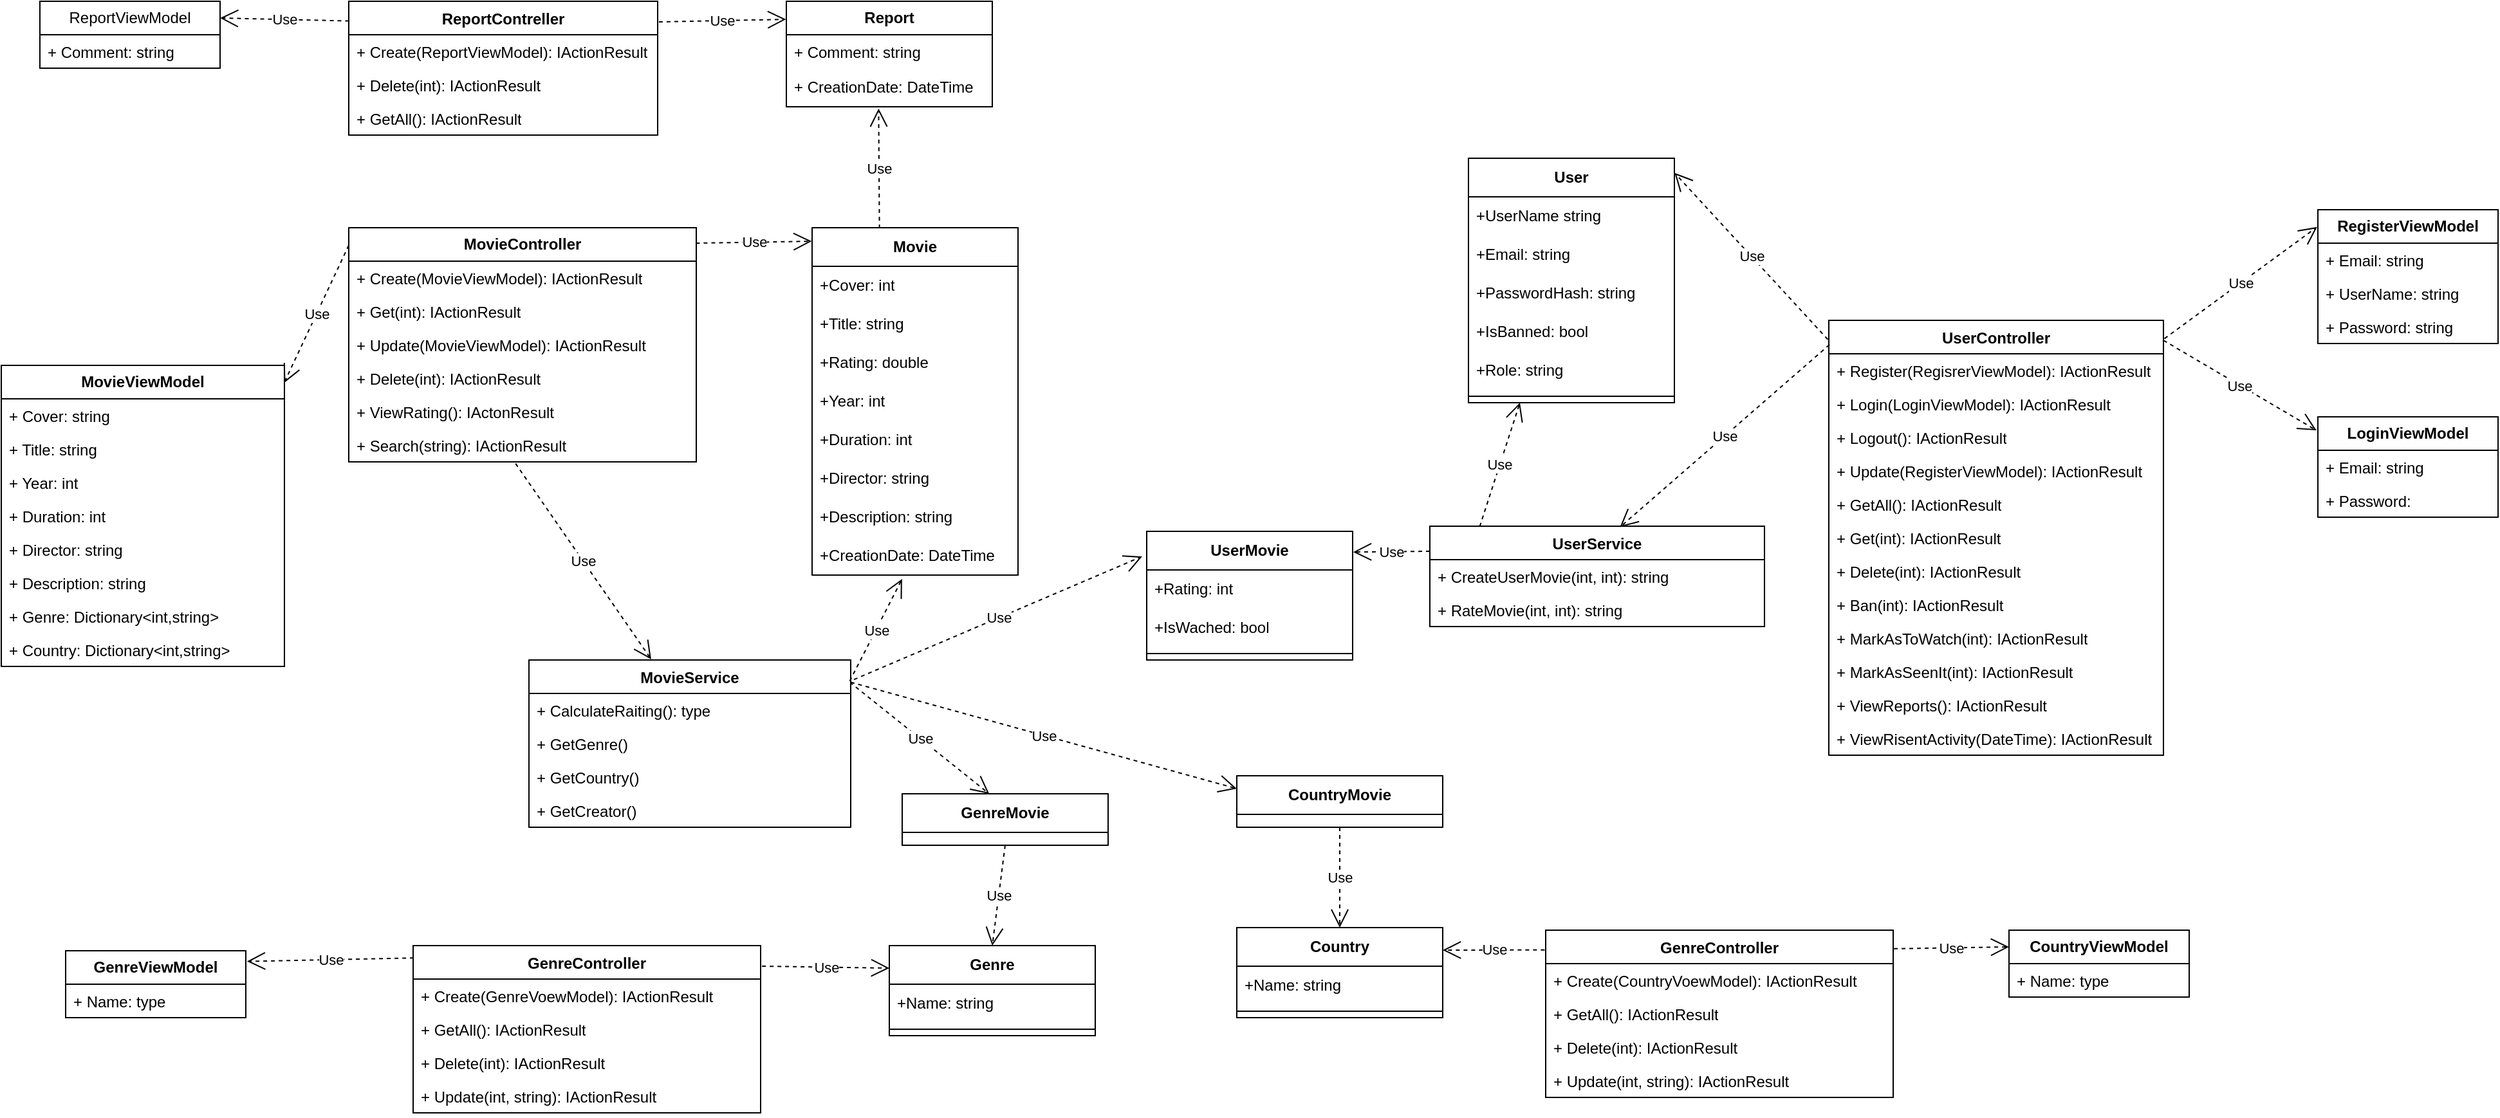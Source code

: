 <mxfile>
    <diagram id="dqAwI21ptG_BoxTXhNec" name="Page-1">
        <mxGraphModel dx="3390" dy="1567" grid="1" gridSize="10" guides="1" tooltips="1" connect="1" arrows="1" fold="1" page="1" pageScale="1" pageWidth="850" pageHeight="1100" math="0" shadow="0" adaptiveColors="simple">
            <root>
                <mxCell id="0"/>
                <mxCell id="1" parent="0"/>
                <mxCell id="2" value="&lt;b&gt;User&lt;/b&gt;" style="swimlane;fontStyle=0;childLayout=stackLayout;horizontal=1;startSize=30;horizontalStack=0;resizeParent=1;resizeParentMax=0;resizeLast=0;collapsible=1;marginBottom=0;whiteSpace=wrap;html=1;" parent="1" vertex="1">
                    <mxGeometry x="-750" y="40" width="160" height="190" as="geometry"/>
                </mxCell>
                <mxCell id="4" value="+UserName string" style="text;strokeColor=none;fillColor=none;align=left;verticalAlign=middle;spacingLeft=4;spacingRight=4;overflow=hidden;points=[[0,0.5],[1,0.5]];portConstraint=eastwest;rotatable=0;whiteSpace=wrap;html=1;" parent="2" vertex="1">
                    <mxGeometry y="30" width="160" height="30" as="geometry"/>
                </mxCell>
                <mxCell id="6" value="+Email: string" style="text;strokeColor=none;fillColor=none;align=left;verticalAlign=middle;spacingLeft=4;spacingRight=4;overflow=hidden;points=[[0,0.5],[1,0.5]];portConstraint=eastwest;rotatable=0;whiteSpace=wrap;html=1;" parent="2" vertex="1">
                    <mxGeometry y="60" width="160" height="30" as="geometry"/>
                </mxCell>
                <mxCell id="5" value="+PasswordHash: string" style="text;strokeColor=none;fillColor=none;align=left;verticalAlign=middle;spacingLeft=4;spacingRight=4;overflow=hidden;points=[[0,0.5],[1,0.5]];portConstraint=eastwest;rotatable=0;whiteSpace=wrap;html=1;" parent="2" vertex="1">
                    <mxGeometry y="90" width="160" height="30" as="geometry"/>
                </mxCell>
                <mxCell id="7" value="+IsBanned: bool" style="text;strokeColor=none;fillColor=none;align=left;verticalAlign=middle;spacingLeft=4;spacingRight=4;overflow=hidden;points=[[0,0.5],[1,0.5]];portConstraint=eastwest;rotatable=0;whiteSpace=wrap;html=1;" parent="2" vertex="1">
                    <mxGeometry y="120" width="160" height="30" as="geometry"/>
                </mxCell>
                <mxCell id="28" value="+Role: string" style="text;strokeColor=none;fillColor=none;align=left;verticalAlign=middle;spacingLeft=4;spacingRight=4;overflow=hidden;points=[[0,0.5],[1,0.5]];portConstraint=eastwest;rotatable=0;whiteSpace=wrap;html=1;" parent="2" vertex="1">
                    <mxGeometry y="150" width="160" height="30" as="geometry"/>
                </mxCell>
                <mxCell id="66" value="" style="line;strokeWidth=1;rotatable=0;dashed=0;labelPosition=right;align=left;verticalAlign=middle;spacingTop=0;spacingLeft=6;points=[];portConstraint=eastwest;" parent="2" vertex="1">
                    <mxGeometry y="180" width="160" height="10" as="geometry"/>
                </mxCell>
                <mxCell id="8" value="&lt;b&gt;Movie&lt;/b&gt;" style="swimlane;fontStyle=0;childLayout=stackLayout;horizontal=1;startSize=30;horizontalStack=0;resizeParent=1;resizeParentMax=0;resizeLast=0;collapsible=1;marginBottom=0;whiteSpace=wrap;html=1;" parent="1" vertex="1">
                    <mxGeometry x="-1260" y="94" width="160" height="270" as="geometry"/>
                </mxCell>
                <mxCell id="17" value="+Cover: int" style="text;strokeColor=none;fillColor=none;align=left;verticalAlign=middle;spacingLeft=4;spacingRight=4;overflow=hidden;points=[[0,0.5],[1,0.5]];portConstraint=eastwest;rotatable=0;whiteSpace=wrap;html=1;" parent="8" vertex="1">
                    <mxGeometry y="30" width="160" height="30" as="geometry"/>
                </mxCell>
                <mxCell id="10" value="+Title: string" style="text;strokeColor=none;fillColor=none;align=left;verticalAlign=middle;spacingLeft=4;spacingRight=4;overflow=hidden;points=[[0,0.5],[1,0.5]];portConstraint=eastwest;rotatable=0;whiteSpace=wrap;html=1;" parent="8" vertex="1">
                    <mxGeometry y="60" width="160" height="30" as="geometry"/>
                </mxCell>
                <mxCell id="16" value="+Rating: double" style="text;strokeColor=none;fillColor=none;align=left;verticalAlign=middle;spacingLeft=4;spacingRight=4;overflow=hidden;points=[[0,0.5],[1,0.5]];portConstraint=eastwest;rotatable=0;whiteSpace=wrap;html=1;" parent="8" vertex="1">
                    <mxGeometry y="90" width="160" height="30" as="geometry"/>
                </mxCell>
                <mxCell id="14" value="+Year: int" style="text;strokeColor=none;fillColor=none;align=left;verticalAlign=middle;spacingLeft=4;spacingRight=4;overflow=hidden;points=[[0,0.5],[1,0.5]];portConstraint=eastwest;rotatable=0;whiteSpace=wrap;html=1;" parent="8" vertex="1">
                    <mxGeometry y="120" width="160" height="30" as="geometry"/>
                </mxCell>
                <mxCell id="19" value="+Duration: int" style="text;strokeColor=none;fillColor=none;align=left;verticalAlign=middle;spacingLeft=4;spacingRight=4;overflow=hidden;points=[[0,0.5],[1,0.5]];portConstraint=eastwest;rotatable=0;whiteSpace=wrap;html=1;" parent="8" vertex="1">
                    <mxGeometry y="150" width="160" height="30" as="geometry"/>
                </mxCell>
                <mxCell id="13" value="+Director: string" style="text;strokeColor=none;fillColor=none;align=left;verticalAlign=middle;spacingLeft=4;spacingRight=4;overflow=hidden;points=[[0,0.5],[1,0.5]];portConstraint=eastwest;rotatable=0;whiteSpace=wrap;html=1;" parent="8" vertex="1">
                    <mxGeometry y="180" width="160" height="30" as="geometry"/>
                </mxCell>
                <mxCell id="11" value="+Description: string" style="text;strokeColor=none;fillColor=none;align=left;verticalAlign=middle;spacingLeft=4;spacingRight=4;overflow=hidden;points=[[0,0.5],[1,0.5]];portConstraint=eastwest;rotatable=0;whiteSpace=wrap;html=1;" parent="8" vertex="1">
                    <mxGeometry y="210" width="160" height="30" as="geometry"/>
                </mxCell>
                <mxCell id="171" value="+CreationDate: DateTime" style="text;strokeColor=none;fillColor=none;align=left;verticalAlign=middle;spacingLeft=4;spacingRight=4;overflow=hidden;points=[[0,0.5],[1,0.5]];portConstraint=eastwest;rotatable=0;whiteSpace=wrap;html=1;" parent="8" vertex="1">
                    <mxGeometry y="240" width="160" height="30" as="geometry"/>
                </mxCell>
                <mxCell id="20" value="&lt;b&gt;UserMovie&lt;/b&gt;" style="swimlane;fontStyle=0;childLayout=stackLayout;horizontal=1;startSize=30;horizontalStack=0;resizeParent=1;resizeParentMax=0;resizeLast=0;collapsible=1;marginBottom=0;whiteSpace=wrap;html=1;" parent="1" vertex="1">
                    <mxGeometry x="-1000" y="330" width="160" height="100" as="geometry"/>
                </mxCell>
                <mxCell id="61" value="+Ra&lt;span style=&quot;background-color: transparent;&quot;&gt;ting: int&lt;/span&gt;" style="text;strokeColor=none;fillColor=none;align=left;verticalAlign=middle;spacingLeft=4;spacingRight=4;overflow=hidden;points=[[0,0.5],[1,0.5]];portConstraint=eastwest;rotatable=0;whiteSpace=wrap;html=1;" parent="20" vertex="1">
                    <mxGeometry y="30" width="160" height="30" as="geometry"/>
                </mxCell>
                <mxCell id="59" value="+IsWached: bool" style="text;strokeColor=none;fillColor=none;align=left;verticalAlign=middle;spacingLeft=4;spacingRight=4;overflow=hidden;points=[[0,0.5],[1,0.5]];portConstraint=eastwest;rotatable=0;whiteSpace=wrap;html=1;" parent="20" vertex="1">
                    <mxGeometry y="60" width="160" height="30" as="geometry"/>
                </mxCell>
                <mxCell id="84" value="" style="line;strokeWidth=1;rotatable=0;dashed=0;labelPosition=right;align=left;verticalAlign=middle;spacingTop=0;spacingLeft=6;points=[];portConstraint=eastwest;" parent="20" vertex="1">
                    <mxGeometry y="90" width="160" height="10" as="geometry"/>
                </mxCell>
                <mxCell id="33" value="&lt;b&gt;Genre&lt;/b&gt;" style="swimlane;fontStyle=0;childLayout=stackLayout;horizontal=1;startSize=30;horizontalStack=0;resizeParent=1;resizeParentMax=0;resizeLast=0;collapsible=1;marginBottom=0;whiteSpace=wrap;html=1;" parent="1" vertex="1">
                    <mxGeometry x="-1200" y="652" width="160" height="70" as="geometry"/>
                </mxCell>
                <mxCell id="35" value="+Name: string" style="text;strokeColor=none;fillColor=none;align=left;verticalAlign=middle;spacingLeft=4;spacingRight=4;overflow=hidden;points=[[0,0.5],[1,0.5]];portConstraint=eastwest;rotatable=0;whiteSpace=wrap;html=1;" parent="33" vertex="1">
                    <mxGeometry y="30" width="160" height="30" as="geometry"/>
                </mxCell>
                <mxCell id="91" value="" style="line;strokeWidth=1;rotatable=0;dashed=0;labelPosition=right;align=left;verticalAlign=middle;spacingTop=0;spacingLeft=6;points=[];portConstraint=eastwest;" parent="33" vertex="1">
                    <mxGeometry y="60" width="160" height="10" as="geometry"/>
                </mxCell>
                <mxCell id="98" value="&lt;b&gt;MovieController&lt;/b&gt;" style="swimlane;fontStyle=0;childLayout=stackLayout;horizontal=1;startSize=26;fillColor=none;horizontalStack=0;resizeParent=1;resizeParentMax=0;resizeLast=0;collapsible=1;marginBottom=0;whiteSpace=wrap;html=1;" parent="1" vertex="1">
                    <mxGeometry x="-1620" y="94" width="270" height="182" as="geometry"/>
                </mxCell>
                <mxCell id="99" value="+ Create(MovieViewModel): IActionResult" style="text;strokeColor=none;fillColor=none;align=left;verticalAlign=top;spacingLeft=4;spacingRight=4;overflow=hidden;rotatable=0;points=[[0,0.5],[1,0.5]];portConstraint=eastwest;whiteSpace=wrap;html=1;" parent="98" vertex="1">
                    <mxGeometry y="26" width="270" height="26" as="geometry"/>
                </mxCell>
                <mxCell id="100" value="+ Get(int): IActionResult" style="text;strokeColor=none;fillColor=none;align=left;verticalAlign=top;spacingLeft=4;spacingRight=4;overflow=hidden;rotatable=0;points=[[0,0.5],[1,0.5]];portConstraint=eastwest;whiteSpace=wrap;html=1;" parent="98" vertex="1">
                    <mxGeometry y="52" width="270" height="26" as="geometry"/>
                </mxCell>
                <mxCell id="101" value="+ Update(&lt;span style=&quot;color: rgb(0, 0, 0);&quot;&gt;MovieViewModel&lt;/span&gt;): IActionResult" style="text;strokeColor=none;fillColor=none;align=left;verticalAlign=top;spacingLeft=4;spacingRight=4;overflow=hidden;rotatable=0;points=[[0,0.5],[1,0.5]];portConstraint=eastwest;whiteSpace=wrap;html=1;" parent="98" vertex="1">
                    <mxGeometry y="78" width="270" height="26" as="geometry"/>
                </mxCell>
                <mxCell id="102" value="+ Delete&lt;span style=&quot;font-family: monospace; font-size: 0px; text-wrap-mode: nowrap;&quot;&gt;%3CmxGraphModel%3E%3Croot%3E%3CmxCell%20id%3D%220%22%2F%3E%3CmxCell%20id%3D%221%22%20parent%3D%220%22%2F%3E%3CmxCell%20id%3D%222%22%20value%3D%22%2B%20Update()%3A%20IActionResult%22%20style%3D%22text%3BstrokeColor%3Dnone%3BfillColor%3Dnone%3Balign%3Dleft%3BverticalAlign%3Dtop%3BspacingLeft%3D4%3BspacingRight%3D4%3Boverflow%3Dhidden%3Brotatable%3D0%3Bpoints%3D%5B%5B0%2C0.5%5D%2C%5B1%2C0.5%5D%5D%3BportConstraint%3Deastwest%3BwhiteSpace%3Dwrap%3Bhtml%3D1%3B%22%20vertex%3D%221%22%20parent%3D%221%22%3E%3CmxGeometry%20x%3D%22-800%22%20y%3D%22518%22%20width%3D%22160%22%20height%3D%2226%22%20as%3D%22geometry%22%2F%3E%3C%2FmxCell%3E%3C%2Froot%3E%3C%2FmxGraphModel%3E&lt;/span&gt;(int): IActionResult" style="text;strokeColor=none;fillColor=none;align=left;verticalAlign=top;spacingLeft=4;spacingRight=4;overflow=hidden;rotatable=0;points=[[0,0.5],[1,0.5]];portConstraint=eastwest;whiteSpace=wrap;html=1;" parent="98" vertex="1">
                    <mxGeometry y="104" width="270" height="26" as="geometry"/>
                </mxCell>
                <mxCell id="103" value="+ ViewRating(): IActonResult" style="text;strokeColor=none;fillColor=none;align=left;verticalAlign=top;spacingLeft=4;spacingRight=4;overflow=hidden;rotatable=0;points=[[0,0.5],[1,0.5]];portConstraint=eastwest;whiteSpace=wrap;html=1;" parent="98" vertex="1">
                    <mxGeometry y="130" width="270" height="26" as="geometry"/>
                </mxCell>
                <mxCell id="104" value="+ Search(string): IActionResult" style="text;strokeColor=none;fillColor=none;align=left;verticalAlign=top;spacingLeft=4;spacingRight=4;overflow=hidden;rotatable=0;points=[[0,0.5],[1,0.5]];portConstraint=eastwest;whiteSpace=wrap;html=1;" parent="98" vertex="1">
                    <mxGeometry y="156" width="270" height="26" as="geometry"/>
                </mxCell>
                <mxCell id="105" value="&lt;b&gt;MovieViewModel&lt;/b&gt;" style="swimlane;fontStyle=0;childLayout=stackLayout;horizontal=1;startSize=26;fillColor=none;horizontalStack=0;resizeParent=1;resizeParentMax=0;resizeLast=0;collapsible=1;marginBottom=0;whiteSpace=wrap;html=1;" parent="1" vertex="1">
                    <mxGeometry x="-1890" y="201" width="220" height="234" as="geometry"/>
                </mxCell>
                <mxCell id="106" value="+ Cover: string" style="text;strokeColor=none;fillColor=none;align=left;verticalAlign=top;spacingLeft=4;spacingRight=4;overflow=hidden;rotatable=0;points=[[0,0.5],[1,0.5]];portConstraint=eastwest;whiteSpace=wrap;html=1;" parent="105" vertex="1">
                    <mxGeometry y="26" width="220" height="26" as="geometry"/>
                </mxCell>
                <mxCell id="107" value="+ Title: string" style="text;strokeColor=none;fillColor=none;align=left;verticalAlign=top;spacingLeft=4;spacingRight=4;overflow=hidden;rotatable=0;points=[[0,0.5],[1,0.5]];portConstraint=eastwest;whiteSpace=wrap;html=1;" parent="105" vertex="1">
                    <mxGeometry y="52" width="220" height="26" as="geometry"/>
                </mxCell>
                <mxCell id="108" value="+ Year: int" style="text;strokeColor=none;fillColor=none;align=left;verticalAlign=top;spacingLeft=4;spacingRight=4;overflow=hidden;rotatable=0;points=[[0,0.5],[1,0.5]];portConstraint=eastwest;whiteSpace=wrap;html=1;" parent="105" vertex="1">
                    <mxGeometry y="78" width="220" height="26" as="geometry"/>
                </mxCell>
                <mxCell id="112" value="+ Duration: int" style="text;strokeColor=none;fillColor=none;align=left;verticalAlign=top;spacingLeft=4;spacingRight=4;overflow=hidden;rotatable=0;points=[[0,0.5],[1,0.5]];portConstraint=eastwest;whiteSpace=wrap;html=1;" parent="105" vertex="1">
                    <mxGeometry y="104" width="220" height="26" as="geometry"/>
                </mxCell>
                <mxCell id="113" value="+ Director: string" style="text;strokeColor=none;fillColor=none;align=left;verticalAlign=top;spacingLeft=4;spacingRight=4;overflow=hidden;rotatable=0;points=[[0,0.5],[1,0.5]];portConstraint=eastwest;whiteSpace=wrap;html=1;" parent="105" vertex="1">
                    <mxGeometry y="130" width="220" height="26" as="geometry"/>
                </mxCell>
                <mxCell id="114" value="+ Description: string" style="text;strokeColor=none;fillColor=none;align=left;verticalAlign=top;spacingLeft=4;spacingRight=4;overflow=hidden;rotatable=0;points=[[0,0.5],[1,0.5]];portConstraint=eastwest;whiteSpace=wrap;html=1;" parent="105" vertex="1">
                    <mxGeometry y="156" width="220" height="26" as="geometry"/>
                </mxCell>
                <mxCell id="116" value="+ Genre: Dictionary&amp;lt;int,string&amp;gt;" style="text;strokeColor=none;fillColor=none;align=left;verticalAlign=top;spacingLeft=4;spacingRight=4;overflow=hidden;rotatable=0;points=[[0,0.5],[1,0.5]];portConstraint=eastwest;whiteSpace=wrap;html=1;" parent="105" vertex="1">
                    <mxGeometry y="182" width="220" height="26" as="geometry"/>
                </mxCell>
                <mxCell id="117" value="+ Country: Dictionary&amp;lt;int,string&amp;gt;" style="text;strokeColor=none;fillColor=none;align=left;verticalAlign=top;spacingLeft=4;spacingRight=4;overflow=hidden;rotatable=0;points=[[0,0.5],[1,0.5]];portConstraint=eastwest;whiteSpace=wrap;html=1;" parent="105" vertex="1">
                    <mxGeometry y="208" width="220" height="26" as="geometry"/>
                </mxCell>
                <mxCell id="115" value="Use" style="endArrow=open;endSize=12;dashed=1;html=1;exitX=0;exitY=0.075;exitDx=0;exitDy=0;exitPerimeter=0;entryX=0.999;entryY=0.058;entryDx=0;entryDy=0;entryPerimeter=0;" parent="1" source="98" target="105" edge="1">
                    <mxGeometry width="160" relative="1" as="geometry">
                        <mxPoint x="-970" y="580" as="sourcePoint"/>
                        <mxPoint x="-810" y="580" as="targetPoint"/>
                    </mxGeometry>
                </mxCell>
                <mxCell id="118" value="Use" style="endArrow=open;endSize=12;dashed=1;html=1;exitX=0.999;exitY=0.066;exitDx=0;exitDy=0;exitPerimeter=0;entryX=-0.002;entryY=0.039;entryDx=0;entryDy=0;entryPerimeter=0;" parent="1" source="98" target="8" edge="1">
                    <mxGeometry width="160" relative="1" as="geometry">
                        <mxPoint x="-910" y="644" as="sourcePoint"/>
                        <mxPoint x="-1140" y="180" as="targetPoint"/>
                    </mxGeometry>
                </mxCell>
                <mxCell id="120" value="&lt;b&gt;GenreViewModel&lt;/b&gt;" style="swimlane;fontStyle=0;childLayout=stackLayout;horizontal=1;startSize=26;fillColor=none;horizontalStack=0;resizeParent=1;resizeParentMax=0;resizeLast=0;collapsible=1;marginBottom=0;whiteSpace=wrap;html=1;" parent="1" vertex="1">
                    <mxGeometry x="-1840" y="656" width="140" height="52" as="geometry"/>
                </mxCell>
                <mxCell id="121" value="+ Name: type" style="text;strokeColor=none;fillColor=none;align=left;verticalAlign=top;spacingLeft=4;spacingRight=4;overflow=hidden;rotatable=0;points=[[0,0.5],[1,0.5]];portConstraint=eastwest;whiteSpace=wrap;html=1;" parent="120" vertex="1">
                    <mxGeometry y="26" width="140" height="26" as="geometry"/>
                </mxCell>
                <mxCell id="124" value="GenreController" style="swimlane;fontStyle=1;align=center;verticalAlign=top;childLayout=stackLayout;horizontal=1;startSize=26;horizontalStack=0;resizeParent=1;resizeParentMax=0;resizeLast=0;collapsible=1;marginBottom=0;whiteSpace=wrap;html=1;" parent="1" vertex="1">
                    <mxGeometry x="-1570" y="652" width="270" height="130" as="geometry"/>
                </mxCell>
                <mxCell id="127" value="+ Create(GenreVoewModel): IActionResult" style="text;strokeColor=none;fillColor=none;align=left;verticalAlign=top;spacingLeft=4;spacingRight=4;overflow=hidden;rotatable=0;points=[[0,0.5],[1,0.5]];portConstraint=eastwest;whiteSpace=wrap;html=1;" parent="124" vertex="1">
                    <mxGeometry y="26" width="270" height="26" as="geometry"/>
                </mxCell>
                <mxCell id="129" value="+ GetAll(): IActionResult" style="text;strokeColor=none;fillColor=none;align=left;verticalAlign=top;spacingLeft=4;spacingRight=4;overflow=hidden;rotatable=0;points=[[0,0.5],[1,0.5]];portConstraint=eastwest;whiteSpace=wrap;html=1;" parent="124" vertex="1">
                    <mxGeometry y="52" width="270" height="26" as="geometry"/>
                </mxCell>
                <mxCell id="130" value="+ Delete(int): IActionResult" style="text;strokeColor=none;fillColor=none;align=left;verticalAlign=top;spacingLeft=4;spacingRight=4;overflow=hidden;rotatable=0;points=[[0,0.5],[1,0.5]];portConstraint=eastwest;whiteSpace=wrap;html=1;" parent="124" vertex="1">
                    <mxGeometry y="78" width="270" height="26" as="geometry"/>
                </mxCell>
                <mxCell id="131" value="+ Update(int, string): IActionResult" style="text;strokeColor=none;fillColor=none;align=left;verticalAlign=top;spacingLeft=4;spacingRight=4;overflow=hidden;rotatable=0;points=[[0,0.5],[1,0.5]];portConstraint=eastwest;whiteSpace=wrap;html=1;" parent="124" vertex="1">
                    <mxGeometry y="104" width="270" height="26" as="geometry"/>
                </mxCell>
                <mxCell id="132" value="Use" style="endArrow=open;endSize=12;dashed=1;html=1;exitX=1.004;exitY=0.123;exitDx=0;exitDy=0;exitPerimeter=0;entryX=0;entryY=0.25;entryDx=0;entryDy=0;" parent="1" source="124" target="33" edge="1">
                    <mxGeometry width="160" relative="1" as="geometry">
                        <mxPoint x="-1010" y="720" as="sourcePoint"/>
                        <mxPoint x="-850" y="720" as="targetPoint"/>
                    </mxGeometry>
                </mxCell>
                <mxCell id="134" value="Use" style="endArrow=open;endSize=12;dashed=1;html=1;exitX=0.002;exitY=0.074;exitDx=0;exitDy=0;exitPerimeter=0;entryX=1.007;entryY=0.159;entryDx=0;entryDy=0;entryPerimeter=0;" parent="1" source="124" target="120" edge="1">
                    <mxGeometry width="160" relative="1" as="geometry">
                        <mxPoint x="-1129" y="766" as="sourcePoint"/>
                        <mxPoint x="-1070" y="640" as="targetPoint"/>
                    </mxGeometry>
                </mxCell>
                <mxCell id="136" value="&lt;b&gt;Country&lt;/b&gt;" style="swimlane;fontStyle=0;childLayout=stackLayout;horizontal=1;startSize=30;horizontalStack=0;resizeParent=1;resizeParentMax=0;resizeLast=0;collapsible=1;marginBottom=0;whiteSpace=wrap;html=1;" parent="1" vertex="1">
                    <mxGeometry x="-930" y="638" width="160" height="70" as="geometry"/>
                </mxCell>
                <mxCell id="137" value="+Name: string" style="text;strokeColor=none;fillColor=none;align=left;verticalAlign=middle;spacingLeft=4;spacingRight=4;overflow=hidden;points=[[0,0.5],[1,0.5]];portConstraint=eastwest;rotatable=0;whiteSpace=wrap;html=1;" parent="136" vertex="1">
                    <mxGeometry y="30" width="160" height="30" as="geometry"/>
                </mxCell>
                <mxCell id="138" value="" style="line;strokeWidth=1;rotatable=0;dashed=0;labelPosition=right;align=left;verticalAlign=middle;spacingTop=0;spacingLeft=6;points=[];portConstraint=eastwest;" parent="136" vertex="1">
                    <mxGeometry y="60" width="160" height="10" as="geometry"/>
                </mxCell>
                <mxCell id="139" value="&lt;b&gt;CountryViewModel&lt;/b&gt;" style="swimlane;fontStyle=0;childLayout=stackLayout;horizontal=1;startSize=26;fillColor=none;horizontalStack=0;resizeParent=1;resizeParentMax=0;resizeLast=0;collapsible=1;marginBottom=0;whiteSpace=wrap;html=1;" parent="1" vertex="1">
                    <mxGeometry x="-330" y="640" width="140" height="52" as="geometry"/>
                </mxCell>
                <mxCell id="140" value="+ Name: type" style="text;strokeColor=none;fillColor=none;align=left;verticalAlign=top;spacingLeft=4;spacingRight=4;overflow=hidden;rotatable=0;points=[[0,0.5],[1,0.5]];portConstraint=eastwest;whiteSpace=wrap;html=1;" parent="139" vertex="1">
                    <mxGeometry y="26" width="140" height="26" as="geometry"/>
                </mxCell>
                <mxCell id="141" value="GenreController" style="swimlane;fontStyle=1;align=center;verticalAlign=top;childLayout=stackLayout;horizontal=1;startSize=26;horizontalStack=0;resizeParent=1;resizeParentMax=0;resizeLast=0;collapsible=1;marginBottom=0;whiteSpace=wrap;html=1;" parent="1" vertex="1">
                    <mxGeometry x="-690" y="640" width="270" height="130" as="geometry"/>
                </mxCell>
                <mxCell id="142" value="+ Create(CountryVoewModel): IActionResult" style="text;strokeColor=none;fillColor=none;align=left;verticalAlign=top;spacingLeft=4;spacingRight=4;overflow=hidden;rotatable=0;points=[[0,0.5],[1,0.5]];portConstraint=eastwest;whiteSpace=wrap;html=1;" parent="141" vertex="1">
                    <mxGeometry y="26" width="270" height="26" as="geometry"/>
                </mxCell>
                <mxCell id="143" value="+ GetAll(): IActionResult" style="text;strokeColor=none;fillColor=none;align=left;verticalAlign=top;spacingLeft=4;spacingRight=4;overflow=hidden;rotatable=0;points=[[0,0.5],[1,0.5]];portConstraint=eastwest;whiteSpace=wrap;html=1;" parent="141" vertex="1">
                    <mxGeometry y="52" width="270" height="26" as="geometry"/>
                </mxCell>
                <mxCell id="144" value="+ Delete(int): IActionResult" style="text;strokeColor=none;fillColor=none;align=left;verticalAlign=top;spacingLeft=4;spacingRight=4;overflow=hidden;rotatable=0;points=[[0,0.5],[1,0.5]];portConstraint=eastwest;whiteSpace=wrap;html=1;" parent="141" vertex="1">
                    <mxGeometry y="78" width="270" height="26" as="geometry"/>
                </mxCell>
                <mxCell id="145" value="+ Update(int, string): IActionResult" style="text;strokeColor=none;fillColor=none;align=left;verticalAlign=top;spacingLeft=4;spacingRight=4;overflow=hidden;rotatable=0;points=[[0,0.5],[1,0.5]];portConstraint=eastwest;whiteSpace=wrap;html=1;" parent="141" vertex="1">
                    <mxGeometry y="104" width="270" height="26" as="geometry"/>
                </mxCell>
                <mxCell id="146" value="Use" style="endArrow=open;endSize=12;dashed=1;html=1;exitX=-0.003;exitY=0.118;exitDx=0;exitDy=0;exitPerimeter=0;entryX=1;entryY=0.25;entryDx=0;entryDy=0;" parent="1" source="141" target="136" edge="1">
                    <mxGeometry width="160" relative="1" as="geometry">
                        <mxPoint x="-800" y="814" as="sourcePoint"/>
                        <mxPoint x="-640" y="814" as="targetPoint"/>
                    </mxGeometry>
                </mxCell>
                <mxCell id="147" value="Use" style="endArrow=open;endSize=12;dashed=1;html=1;exitX=1.002;exitY=0.111;exitDx=0;exitDy=0;exitPerimeter=0;entryX=0;entryY=0.25;entryDx=0;entryDy=0;" parent="1" source="141" target="139" edge="1">
                    <mxGeometry width="160" relative="1" as="geometry">
                        <mxPoint x="-919" y="860" as="sourcePoint"/>
                        <mxPoint x="-350" y="654" as="targetPoint"/>
                    </mxGeometry>
                </mxCell>
                <mxCell id="148" value="&lt;b&gt;LoginViewModel&lt;/b&gt;" style="swimlane;fontStyle=0;childLayout=stackLayout;horizontal=1;startSize=26;fillColor=none;horizontalStack=0;resizeParent=1;resizeParentMax=0;resizeLast=0;collapsible=1;marginBottom=0;whiteSpace=wrap;html=1;" parent="1" vertex="1">
                    <mxGeometry x="-90" y="241" width="140" height="78" as="geometry"/>
                </mxCell>
                <mxCell id="149" value="+ Email: string" style="text;strokeColor=none;fillColor=none;align=left;verticalAlign=top;spacingLeft=4;spacingRight=4;overflow=hidden;rotatable=0;points=[[0,0.5],[1,0.5]];portConstraint=eastwest;whiteSpace=wrap;html=1;" parent="148" vertex="1">
                    <mxGeometry y="26" width="140" height="26" as="geometry"/>
                </mxCell>
                <mxCell id="150" value="+ Password:&amp;nbsp;" style="text;strokeColor=none;fillColor=none;align=left;verticalAlign=top;spacingLeft=4;spacingRight=4;overflow=hidden;rotatable=0;points=[[0,0.5],[1,0.5]];portConstraint=eastwest;whiteSpace=wrap;html=1;" parent="148" vertex="1">
                    <mxGeometry y="52" width="140" height="26" as="geometry"/>
                </mxCell>
                <mxCell id="152" value="&lt;b&gt;RegisterViewModel&lt;/b&gt;" style="swimlane;fontStyle=0;childLayout=stackLayout;horizontal=1;startSize=26;fillColor=none;horizontalStack=0;resizeParent=1;resizeParentMax=0;resizeLast=0;collapsible=1;marginBottom=0;whiteSpace=wrap;html=1;" parent="1" vertex="1">
                    <mxGeometry x="-90" y="80" width="140" height="104" as="geometry"/>
                </mxCell>
                <mxCell id="153" value="+ Email: string&amp;nbsp;" style="text;strokeColor=none;fillColor=none;align=left;verticalAlign=top;spacingLeft=4;spacingRight=4;overflow=hidden;rotatable=0;points=[[0,0.5],[1,0.5]];portConstraint=eastwest;whiteSpace=wrap;html=1;" parent="152" vertex="1">
                    <mxGeometry y="26" width="140" height="26" as="geometry"/>
                </mxCell>
                <mxCell id="154" value="+ UserName: string" style="text;strokeColor=none;fillColor=none;align=left;verticalAlign=top;spacingLeft=4;spacingRight=4;overflow=hidden;rotatable=0;points=[[0,0.5],[1,0.5]];portConstraint=eastwest;whiteSpace=wrap;html=1;" parent="152" vertex="1">
                    <mxGeometry y="52" width="140" height="26" as="geometry"/>
                </mxCell>
                <mxCell id="155" value="+ Password: string" style="text;strokeColor=none;fillColor=none;align=left;verticalAlign=top;spacingLeft=4;spacingRight=4;overflow=hidden;rotatable=0;points=[[0,0.5],[1,0.5]];portConstraint=eastwest;whiteSpace=wrap;html=1;" parent="152" vertex="1">
                    <mxGeometry y="78" width="140" height="26" as="geometry"/>
                </mxCell>
                <mxCell id="156" value="UserController" style="swimlane;fontStyle=1;align=center;verticalAlign=top;childLayout=stackLayout;horizontal=1;startSize=26;horizontalStack=0;resizeParent=1;resizeParentMax=0;resizeLast=0;collapsible=1;marginBottom=0;whiteSpace=wrap;html=1;" parent="1" vertex="1">
                    <mxGeometry x="-470" y="166" width="260" height="338" as="geometry"/>
                </mxCell>
                <mxCell id="159" value="+ Register(RegisrerViewModel): IActionResult" style="text;strokeColor=none;fillColor=none;align=left;verticalAlign=top;spacingLeft=4;spacingRight=4;overflow=hidden;rotatable=0;points=[[0,0.5],[1,0.5]];portConstraint=eastwest;whiteSpace=wrap;html=1;" parent="156" vertex="1">
                    <mxGeometry y="26" width="260" height="26" as="geometry"/>
                </mxCell>
                <mxCell id="160" value="+ Login(LoginViewModel): IActionResult" style="text;strokeColor=none;fillColor=none;align=left;verticalAlign=top;spacingLeft=4;spacingRight=4;overflow=hidden;rotatable=0;points=[[0,0.5],[1,0.5]];portConstraint=eastwest;whiteSpace=wrap;html=1;" parent="156" vertex="1">
                    <mxGeometry y="52" width="260" height="26" as="geometry"/>
                </mxCell>
                <mxCell id="168" value="+ Logout(): IActionResult" style="text;strokeColor=none;fillColor=none;align=left;verticalAlign=top;spacingLeft=4;spacingRight=4;overflow=hidden;rotatable=0;points=[[0,0.5],[1,0.5]];portConstraint=eastwest;whiteSpace=wrap;html=1;" parent="156" vertex="1">
                    <mxGeometry y="78" width="260" height="26" as="geometry"/>
                </mxCell>
                <mxCell id="161" value="+ Update(RegisterViewModel): IActionResult" style="text;strokeColor=none;fillColor=none;align=left;verticalAlign=top;spacingLeft=4;spacingRight=4;overflow=hidden;rotatable=0;points=[[0,0.5],[1,0.5]];portConstraint=eastwest;whiteSpace=wrap;html=1;" parent="156" vertex="1">
                    <mxGeometry y="104" width="260" height="26" as="geometry"/>
                </mxCell>
                <mxCell id="162" value="+ GetAll(): IActionResult" style="text;strokeColor=none;fillColor=none;align=left;verticalAlign=top;spacingLeft=4;spacingRight=4;overflow=hidden;rotatable=0;points=[[0,0.5],[1,0.5]];portConstraint=eastwest;whiteSpace=wrap;html=1;" parent="156" vertex="1">
                    <mxGeometry y="130" width="260" height="26" as="geometry"/>
                </mxCell>
                <mxCell id="163" value="+ Get(int&lt;span style=&quot;font-family: monospace; font-size: 0px; text-wrap-mode: nowrap;&quot;&gt;%3CmxGraphModel%3E%3Croot%3E%3CmxCell%20id%3D%220%22%2F%3E%3CmxCell%20id%3D%221%22%20parent%3D%220%22%2F%3E%3CmxCell%20id%3D%222%22%20value%3D%22%2B%20GetAll()%3A%20IActionResult%22%20style%3D%22text%3BstrokeColor%3Dnone%3BfillColor%3Dnone%3Balign%3Dleft%3BverticalAlign%3Dtop%3BspacingLeft%3D4%3BspacingRight%3D4%3Boverflow%3Dhidden%3Brotatable%3D0%3Bpoints%3D%5B%5B0%2C0.5%5D%2C%5B1%2C0.5%5D%5D%3BportConstraint%3Deastwest%3BwhiteSpace%3Dwrap%3Bhtml%3D1%3B%22%20vertex%3D%221%22%20parent%3D%221%22%3E%3CmxGeometry%20x%3D%22-400%22%20y%3D%22224%22%20width%3D%22260%22%20height%3D%2226%22%20as%3D%22geometry%22%2F%3E%3C%2FmxCell%3E%3C%2Froot%3E%3C%2FmxGraphModel%3E&lt;/span&gt;): IActionResult" style="text;strokeColor=none;fillColor=none;align=left;verticalAlign=top;spacingLeft=4;spacingRight=4;overflow=hidden;rotatable=0;points=[[0,0.5],[1,0.5]];portConstraint=eastwest;whiteSpace=wrap;html=1;" parent="156" vertex="1">
                    <mxGeometry y="156" width="260" height="26" as="geometry"/>
                </mxCell>
                <mxCell id="164" value="+ Delete(int): IActionResult" style="text;strokeColor=none;fillColor=none;align=left;verticalAlign=top;spacingLeft=4;spacingRight=4;overflow=hidden;rotatable=0;points=[[0,0.5],[1,0.5]];portConstraint=eastwest;whiteSpace=wrap;html=1;" parent="156" vertex="1">
                    <mxGeometry y="182" width="260" height="26" as="geometry"/>
                </mxCell>
                <mxCell id="165" value="+ Ban(int): IActionResult" style="text;strokeColor=none;fillColor=none;align=left;verticalAlign=top;spacingLeft=4;spacingRight=4;overflow=hidden;rotatable=0;points=[[0,0.5],[1,0.5]];portConstraint=eastwest;whiteSpace=wrap;html=1;" parent="156" vertex="1">
                    <mxGeometry y="208" width="260" height="26" as="geometry"/>
                </mxCell>
                <mxCell id="166" value="+ MarkAsToWatch(int): IActionResult" style="text;strokeColor=none;fillColor=none;align=left;verticalAlign=top;spacingLeft=4;spacingRight=4;overflow=hidden;rotatable=0;points=[[0,0.5],[1,0.5]];portConstraint=eastwest;whiteSpace=wrap;html=1;" parent="156" vertex="1">
                    <mxGeometry y="234" width="260" height="26" as="geometry"/>
                </mxCell>
                <mxCell id="167" value="+ MarkAsSeenIt(int): IActionResult" style="text;strokeColor=none;fillColor=none;align=left;verticalAlign=top;spacingLeft=4;spacingRight=4;overflow=hidden;rotatable=0;points=[[0,0.5],[1,0.5]];portConstraint=eastwest;whiteSpace=wrap;html=1;" parent="156" vertex="1">
                    <mxGeometry y="260" width="260" height="26" as="geometry"/>
                </mxCell>
                <mxCell id="169" value="+ ViewReports(): IActionResult" style="text;strokeColor=none;fillColor=none;align=left;verticalAlign=top;spacingLeft=4;spacingRight=4;overflow=hidden;rotatable=0;points=[[0,0.5],[1,0.5]];portConstraint=eastwest;whiteSpace=wrap;html=1;" parent="156" vertex="1">
                    <mxGeometry y="286" width="260" height="26" as="geometry"/>
                </mxCell>
                <mxCell id="170" value="+ ViewRisentActivity(DateTime): IActionResult" style="text;strokeColor=none;fillColor=none;align=left;verticalAlign=top;spacingLeft=4;spacingRight=4;overflow=hidden;rotatable=0;points=[[0,0.5],[1,0.5]];portConstraint=eastwest;whiteSpace=wrap;html=1;" parent="156" vertex="1">
                    <mxGeometry y="312" width="260" height="26" as="geometry"/>
                </mxCell>
                <mxCell id="172" value="Use" style="endArrow=open;endSize=12;dashed=1;html=1;exitX=1.003;exitY=0.042;exitDx=0;exitDy=0;exitPerimeter=0;entryX=-0.004;entryY=0.129;entryDx=0;entryDy=0;entryPerimeter=0;" parent="1" source="156" target="152" edge="1">
                    <mxGeometry width="160" relative="1" as="geometry">
                        <mxPoint x="-50" y="162" as="sourcePoint"/>
                        <mxPoint x="90" y="132" as="targetPoint"/>
                    </mxGeometry>
                </mxCell>
                <mxCell id="173" value="Use" style="endArrow=open;endSize=12;dashed=1;html=1;exitX=1;exitY=0.046;exitDx=0;exitDy=0;exitPerimeter=0;entryX=-0.008;entryY=0.135;entryDx=0;entryDy=0;entryPerimeter=0;" parent="1" source="156" target="148" edge="1">
                    <mxGeometry width="160" relative="1" as="geometry">
                        <mxPoint x="-59" y="146" as="sourcePoint"/>
                        <mxPoint x="39" y="103" as="targetPoint"/>
                    </mxGeometry>
                </mxCell>
                <mxCell id="174" value="Use" style="endArrow=open;endSize=12;dashed=1;html=1;exitX=-0.003;exitY=0.044;exitDx=0;exitDy=0;exitPerimeter=0;entryX=1.001;entryY=0.06;entryDx=0;entryDy=0;entryPerimeter=0;" parent="1" source="156" target="2" edge="1">
                    <mxGeometry width="160" relative="1" as="geometry">
                        <mxPoint x="-59" y="146" as="sourcePoint"/>
                        <mxPoint x="39" y="103" as="targetPoint"/>
                    </mxGeometry>
                </mxCell>
                <mxCell id="176" value="Use" style="endArrow=open;endSize=12;dashed=1;html=1;exitX=0;exitY=0.25;exitDx=0;exitDy=0;entryX=1.003;entryY=0.161;entryDx=0;entryDy=0;entryPerimeter=0;" parent="1" source="196" target="20" edge="1">
                    <mxGeometry width="160" relative="1" as="geometry">
                        <mxPoint x="-780" y="220" as="sourcePoint"/>
                        <mxPoint x="-690" y="220" as="targetPoint"/>
                    </mxGeometry>
                </mxCell>
                <mxCell id="177" value="&lt;b&gt;GenreMovie&lt;/b&gt;" style="swimlane;fontStyle=0;childLayout=stackLayout;horizontal=1;startSize=30;horizontalStack=0;resizeParent=1;resizeParentMax=0;resizeLast=0;collapsible=1;marginBottom=0;whiteSpace=wrap;html=1;" parent="1" vertex="1">
                    <mxGeometry x="-1190" y="534" width="160" height="40" as="geometry"/>
                </mxCell>
                <mxCell id="180" value="&lt;b&gt;CountryMovie&lt;/b&gt;" style="swimlane;fontStyle=0;childLayout=stackLayout;horizontal=1;startSize=30;horizontalStack=0;resizeParent=1;resizeParentMax=0;resizeLast=0;collapsible=1;marginBottom=0;whiteSpace=wrap;html=1;" parent="1" vertex="1">
                    <mxGeometry x="-930" y="520" width="160" height="40" as="geometry"/>
                </mxCell>
                <mxCell id="181" value="Use" style="endArrow=open;endSize=12;dashed=1;html=1;exitX=0.997;exitY=0.133;exitDx=0;exitDy=0;exitPerimeter=0;entryX=0.423;entryY=0.002;entryDx=0;entryDy=0;entryPerimeter=0;" parent="1" source="185" target="177" edge="1">
                    <mxGeometry width="160" relative="1" as="geometry">
                        <mxPoint x="-1069" y="227" as="sourcePoint"/>
                        <mxPoint x="-911" y="226" as="targetPoint"/>
                    </mxGeometry>
                </mxCell>
                <mxCell id="183" value="Use" style="endArrow=open;endSize=12;dashed=1;html=1;exitX=0.5;exitY=1;exitDx=0;exitDy=0;entryX=0.5;entryY=0;entryDx=0;entryDy=0;" parent="1" source="177" target="33" edge="1">
                    <mxGeometry width="160" relative="1" as="geometry">
                        <mxPoint x="-1049" y="247" as="sourcePoint"/>
                        <mxPoint x="-891" y="246" as="targetPoint"/>
                    </mxGeometry>
                </mxCell>
                <mxCell id="184" value="Use" style="endArrow=open;endSize=12;dashed=1;html=1;exitX=0.5;exitY=1;exitDx=0;exitDy=0;" parent="1" source="180" target="136" edge="1">
                    <mxGeometry width="160" relative="1" as="geometry">
                        <mxPoint x="-1129" y="297" as="sourcePoint"/>
                        <mxPoint x="-971" y="296" as="targetPoint"/>
                    </mxGeometry>
                </mxCell>
                <mxCell id="185" value="MovieService" style="swimlane;fontStyle=1;align=center;verticalAlign=top;childLayout=stackLayout;horizontal=1;startSize=26;horizontalStack=0;resizeParent=1;resizeParentMax=0;resizeLast=0;collapsible=1;marginBottom=0;whiteSpace=wrap;html=1;" parent="1" vertex="1">
                    <mxGeometry x="-1480" y="430" width="250" height="130" as="geometry"/>
                </mxCell>
                <mxCell id="188" value="+ CalculateRaiting(): type" style="text;strokeColor=none;fillColor=none;align=left;verticalAlign=top;spacingLeft=4;spacingRight=4;overflow=hidden;rotatable=0;points=[[0,0.5],[1,0.5]];portConstraint=eastwest;whiteSpace=wrap;html=1;" parent="185" vertex="1">
                    <mxGeometry y="26" width="250" height="26" as="geometry"/>
                </mxCell>
                <mxCell id="189" value="&lt;span style=&quot;color: rgb(0, 0, 0);&quot;&gt;+ GetGenre()&lt;/span&gt;" style="text;strokeColor=none;fillColor=none;align=left;verticalAlign=top;spacingLeft=4;spacingRight=4;overflow=hidden;rotatable=0;points=[[0,0.5],[1,0.5]];portConstraint=eastwest;whiteSpace=wrap;html=1;" parent="185" vertex="1">
                    <mxGeometry y="52" width="250" height="26" as="geometry"/>
                </mxCell>
                <mxCell id="191" value="&lt;span style=&quot;color: rgb(0, 0, 0);&quot;&gt;+ GetCountry()&lt;/span&gt;" style="text;strokeColor=none;fillColor=none;align=left;verticalAlign=top;spacingLeft=4;spacingRight=4;overflow=hidden;rotatable=0;points=[[0,0.5],[1,0.5]];portConstraint=eastwest;whiteSpace=wrap;html=1;" parent="185" vertex="1">
                    <mxGeometry y="78" width="250" height="26" as="geometry"/>
                </mxCell>
                <mxCell id="203" value="&lt;span style=&quot;color: rgb(0, 0, 0);&quot;&gt;+ GetCreator()&lt;/span&gt;" style="text;strokeColor=none;fillColor=none;align=left;verticalAlign=top;spacingLeft=4;spacingRight=4;overflow=hidden;rotatable=0;points=[[0,0.5],[1,0.5]];portConstraint=eastwest;whiteSpace=wrap;html=1;" vertex="1" parent="185">
                    <mxGeometry y="104" width="250" height="26" as="geometry"/>
                </mxCell>
                <mxCell id="192" value="Use" style="endArrow=open;endSize=12;dashed=1;html=1;exitX=1.01;exitY=0.117;exitDx=0;exitDy=0;exitPerimeter=0;entryX=-0.022;entryY=0.195;entryDx=0;entryDy=0;entryPerimeter=0;" parent="1" source="185" target="20" edge="1">
                    <mxGeometry width="160" relative="1" as="geometry">
                        <mxPoint x="-1147" y="440" as="sourcePoint"/>
                        <mxPoint x="-952" y="490" as="targetPoint"/>
                    </mxGeometry>
                </mxCell>
                <mxCell id="193" value="Use" style="endArrow=open;endSize=12;dashed=1;html=1;entryX=0.437;entryY=1.101;entryDx=0;entryDy=0;entryPerimeter=0;exitX=0.997;exitY=0.126;exitDx=0;exitDy=0;exitPerimeter=0;" parent="1" source="185" target="171" edge="1">
                    <mxGeometry width="160" relative="1" as="geometry">
                        <mxPoint x="-1160" y="430" as="sourcePoint"/>
                        <mxPoint x="-914" y="231" as="targetPoint"/>
                    </mxGeometry>
                </mxCell>
                <mxCell id="194" value="Use" style="endArrow=open;endSize=12;dashed=1;html=1;entryX=0;entryY=0.25;entryDx=0;entryDy=0;exitX=1;exitY=0.133;exitDx=0;exitDy=0;exitPerimeter=0;" parent="1" source="185" target="180" edge="1">
                    <mxGeometry width="160" relative="1" as="geometry">
                        <mxPoint x="-1230" y="440" as="sourcePoint"/>
                        <mxPoint x="-1112" y="544" as="targetPoint"/>
                    </mxGeometry>
                </mxCell>
                <mxCell id="195" value="Use" style="endArrow=open;endSize=12;dashed=1;html=1;exitX=0.48;exitY=1.051;exitDx=0;exitDy=0;exitPerimeter=0;entryX=0.38;entryY=-0.004;entryDx=0;entryDy=0;entryPerimeter=0;" parent="1" source="104" target="185" edge="1">
                    <mxGeometry width="160" relative="1" as="geometry">
                        <mxPoint x="-1483.11" y="302.312" as="sourcePoint"/>
                        <mxPoint x="-1660" y="225" as="targetPoint"/>
                    </mxGeometry>
                </mxCell>
                <mxCell id="196" value="UserService" style="swimlane;fontStyle=1;align=center;verticalAlign=top;childLayout=stackLayout;horizontal=1;startSize=26;horizontalStack=0;resizeParent=1;resizeParentMax=0;resizeLast=0;collapsible=1;marginBottom=0;whiteSpace=wrap;html=1;" parent="1" vertex="1">
                    <mxGeometry x="-780" y="326" width="260" height="78" as="geometry"/>
                </mxCell>
                <mxCell id="199" value="+ CreateUserMovie(int, int): string" style="text;strokeColor=none;fillColor=none;align=left;verticalAlign=top;spacingLeft=4;spacingRight=4;overflow=hidden;rotatable=0;points=[[0,0.5],[1,0.5]];portConstraint=eastwest;whiteSpace=wrap;html=1;" parent="196" vertex="1">
                    <mxGeometry y="26" width="260" height="26" as="geometry"/>
                </mxCell>
                <mxCell id="201" value="+ RateMovie(int, int): string" style="text;strokeColor=none;fillColor=none;align=left;verticalAlign=top;spacingLeft=4;spacingRight=4;overflow=hidden;rotatable=0;points=[[0,0.5],[1,0.5]];portConstraint=eastwest;whiteSpace=wrap;html=1;" parent="196" vertex="1">
                    <mxGeometry y="52" width="260" height="26" as="geometry"/>
                </mxCell>
                <mxCell id="200" value="Use" style="endArrow=open;endSize=12;dashed=1;html=1;exitX=0.149;exitY=0.004;exitDx=0;exitDy=0;entryX=0.25;entryY=1;entryDx=0;entryDy=0;exitPerimeter=0;" parent="1" source="196" target="2" edge="1">
                    <mxGeometry width="160" relative="1" as="geometry">
                        <mxPoint x="-760" y="385" as="sourcePoint"/>
                        <mxPoint x="-729.68" y="260.39" as="targetPoint"/>
                    </mxGeometry>
                </mxCell>
                <mxCell id="202" value="Use" style="endArrow=open;endSize=12;dashed=1;html=1;exitX=0.002;exitY=0.056;exitDx=0;exitDy=0;exitPerimeter=0;entryX=0.568;entryY=0.01;entryDx=0;entryDy=0;entryPerimeter=0;" parent="1" source="156" target="196" edge="1">
                    <mxGeometry width="160" relative="1" as="geometry">
                        <mxPoint x="-461" y="191" as="sourcePoint"/>
                        <mxPoint x="-580" y="61" as="targetPoint"/>
                    </mxGeometry>
                </mxCell>
                <mxCell id="204" value="&lt;b&gt;Report&lt;/b&gt;" style="swimlane;fontStyle=0;childLayout=stackLayout;horizontal=1;startSize=26;fillColor=none;horizontalStack=0;resizeParent=1;resizeParentMax=0;resizeLast=0;collapsible=1;marginBottom=0;whiteSpace=wrap;html=1;" vertex="1" parent="1">
                    <mxGeometry x="-1280" y="-82" width="160" height="82" as="geometry"/>
                </mxCell>
                <mxCell id="205" value="+ Comment: string&amp;nbsp;" style="text;strokeColor=none;fillColor=none;align=left;verticalAlign=top;spacingLeft=4;spacingRight=4;overflow=hidden;rotatable=0;points=[[0,0.5],[1,0.5]];portConstraint=eastwest;whiteSpace=wrap;html=1;" vertex="1" parent="204">
                    <mxGeometry y="26" width="160" height="26" as="geometry"/>
                </mxCell>
                <mxCell id="209" value="+ CreationDate: DateTime" style="text;strokeColor=none;fillColor=none;align=left;verticalAlign=middle;spacingLeft=4;spacingRight=4;overflow=hidden;points=[[0,0.5],[1,0.5]];portConstraint=eastwest;rotatable=0;whiteSpace=wrap;html=1;" vertex="1" parent="204">
                    <mxGeometry y="52" width="160" height="30" as="geometry"/>
                </mxCell>
                <mxCell id="214" value="ReportContreller" style="swimlane;fontStyle=1;align=center;verticalAlign=top;childLayout=stackLayout;horizontal=1;startSize=26;horizontalStack=0;resizeParent=1;resizeParentMax=0;resizeLast=0;collapsible=1;marginBottom=0;whiteSpace=wrap;html=1;" vertex="1" parent="1">
                    <mxGeometry x="-1620" y="-82" width="240" height="104" as="geometry"/>
                </mxCell>
                <mxCell id="218" value="+ Create(ReportViewModel): IActionResult&lt;span style=&quot;font-family: monospace; font-size: 0px; text-wrap-mode: nowrap;&quot;&gt;%3CmxGraphModel%3E%3Croot%3E%3CmxCell%20id%3D%220%22%2F%3E%3CmxCell%20id%3D%221%22%20parent%3D%220%22%2F%3E%3CmxCell%20id%3D%222%22%20value%3D%22%2BCreationDate%3A%20DateTime%22%20style%3D%22text%3BstrokeColor%3Dnone%3BfillColor%3Dnone%3Balign%3Dleft%3BverticalAlign%3Dmiddle%3BspacingLeft%3D4%3BspacingRight%3D4%3Boverflow%3Dhidden%3Bpoints%3D%5B%5B0%2C0.5%5D%2C%5B1%2C0.5%5D%5D%3BportConstraint%3Deastwest%3Brotatable%3D0%3BwhiteSpace%3Dwrap%3Bhtml%3D1%3B%22%20vertex%3D%221%22%20parent%3D%221%22%3E%3CmxGeometry%20x%3D%22-1260%22%20y%3D%22334%22%20width%3D%22160%22%20height%3D%2230%22%20as%3D%22geometry%22%2F%3E%3C%2FmxCell%3E%3C%2Froot%3E%3C%2FmxGraphModel%3E&lt;/span&gt;" style="text;strokeColor=none;fillColor=none;align=left;verticalAlign=top;spacingLeft=4;spacingRight=4;overflow=hidden;rotatable=0;points=[[0,0.5],[1,0.5]];portConstraint=eastwest;whiteSpace=wrap;html=1;" vertex="1" parent="214">
                    <mxGeometry y="26" width="240" height="26" as="geometry"/>
                </mxCell>
                <mxCell id="217" value="+ Delete(int): IActionResult&lt;span style=&quot;font-family: monospace; font-size: 0px; text-wrap-mode: nowrap;&quot;&gt;%3CmxGraphModel%3E%3Croot%3E%3CmxCell%20id%3D%220%22%2F%3E%3CmxCell%20id%3D%221%22%20parent%3D%220%22%2F%3E%3CmxCell%20id%3D%222%22%20value%3D%22%2BCreationDate%3A%20DateTime%22%20style%3D%22text%3BstrokeColor%3Dnone%3BfillColor%3Dnone%3Balign%3Dleft%3BverticalAlign%3Dmiddle%3BspacingLeft%3D4%3BspacingRight%3D4%3Boverflow%3Dhidden%3Bpoints%3D%5B%5B0%2C0.5%5D%2C%5B1%2C0.5%5D%5D%3BportConstraint%3Deastwest%3Brotatable%3D0%3BwhiteSpace%3Dwrap%3Bhtml%3D1%3B%22%20vertex%3D%221%22%20parent%3D%221%22%3E%3CmxGeometry%20x%3D%22-1260%22%20y%3D%22334%22%20width%3D%22160%22%20height%3D%2230%22%20as%3D%22geometry%22%2F%3E%3C%2FmxCell%3E%3C%2Froot%3E%3C%2FmxGraphModel%3E&lt;/span&gt;" style="text;strokeColor=none;fillColor=none;align=left;verticalAlign=top;spacingLeft=4;spacingRight=4;overflow=hidden;rotatable=0;points=[[0,0.5],[1,0.5]];portConstraint=eastwest;whiteSpace=wrap;html=1;" vertex="1" parent="214">
                    <mxGeometry y="52" width="240" height="26" as="geometry"/>
                </mxCell>
                <mxCell id="219" value="+ GetAll(): IActionResult&lt;span style=&quot;font-family: monospace; font-size: 0px; text-wrap-mode: nowrap;&quot;&gt;%3CmxGraphModel%3E%3Croot%3E%3CmxCell%20id%3D%220%22%2F%3E%3CmxCell%20id%3D%221%22%20parent%3D%220%22%2F%3E%3CmxCell%20id%3D%222%22%20value%3D%22%2BCreationDate%3A%20DateTime%22%20style%3D%22text%3BstrokeColor%3Dnone%3BfillColor%3Dnone%3Balign%3Dleft%3BverticalAlign%3Dmiddle%3BspacingLeft%3D4%3BspacingRight%3D4%3Boverflow%3Dhidden%3Bpoints%3D%5B%5B0%2C0.5%5D%2C%5B1%2C0.5%5D%5D%3BportConstraint%3Deastwest%3Brotatable%3D0%3BwhiteSpace%3Dwrap%3Bhtml%3D1%3B%22%20vertex%3D%221%22%20parent%3D%221%22%3E%3CmxGeometry%20x%3D%22-1260%22%20y%3D%22334%22%20width%3D%22160%22%20height%3D%2230%22%20as%3D%22geometry%22%2F%3E%3C%2FmxCell%3E%3C%2Froot%3E%3C%2FmxGraphModel%3E&lt;/span&gt;" style="text;strokeColor=none;fillColor=none;align=left;verticalAlign=top;spacingLeft=4;spacingRight=4;overflow=hidden;rotatable=0;points=[[0,0.5],[1,0.5]];portConstraint=eastwest;whiteSpace=wrap;html=1;" vertex="1" parent="214">
                    <mxGeometry y="78" width="240" height="26" as="geometry"/>
                </mxCell>
                <mxCell id="220" value="Use" style="endArrow=open;endSize=12;dashed=1;html=1;exitX=0.327;exitY=0.002;exitDx=0;exitDy=0;exitPerimeter=0;entryX=0.448;entryY=1.044;entryDx=0;entryDy=0;entryPerimeter=0;" edge="1" parent="1" source="8" target="209">
                    <mxGeometry width="160" relative="1" as="geometry">
                        <mxPoint x="-1340" y="118" as="sourcePoint"/>
                        <mxPoint x="-1250" y="115" as="targetPoint"/>
                    </mxGeometry>
                </mxCell>
                <mxCell id="221" value="Use" style="endArrow=open;endSize=12;dashed=1;html=1;exitX=1.004;exitY=0.154;exitDx=0;exitDy=0;exitPerimeter=0;entryX=-0.002;entryY=0.171;entryDx=0;entryDy=0;entryPerimeter=0;" edge="1" parent="1" source="214" target="204">
                    <mxGeometry width="160" relative="1" as="geometry">
                        <mxPoint x="-1330" y="128" as="sourcePoint"/>
                        <mxPoint x="-1240" y="125" as="targetPoint"/>
                    </mxGeometry>
                </mxCell>
                <mxCell id="222" value="ReportViewModel" style="swimlane;fontStyle=0;childLayout=stackLayout;horizontal=1;startSize=26;fillColor=none;horizontalStack=0;resizeParent=1;resizeParentMax=0;resizeLast=0;collapsible=1;marginBottom=0;whiteSpace=wrap;html=1;" vertex="1" parent="1">
                    <mxGeometry x="-1860" y="-82" width="140" height="52" as="geometry"/>
                </mxCell>
                <mxCell id="223" value="+ Comment: string" style="text;strokeColor=none;fillColor=none;align=left;verticalAlign=top;spacingLeft=4;spacingRight=4;overflow=hidden;rotatable=0;points=[[0,0.5],[1,0.5]];portConstraint=eastwest;whiteSpace=wrap;html=1;" vertex="1" parent="222">
                    <mxGeometry y="26" width="140" height="26" as="geometry"/>
                </mxCell>
                <mxCell id="226" value="Use" style="endArrow=open;endSize=12;dashed=1;html=1;exitX=0.001;exitY=0.147;exitDx=0;exitDy=0;exitPerimeter=0;entryX=1;entryY=0.25;entryDx=0;entryDy=0;" edge="1" parent="1" source="214" target="222">
                    <mxGeometry width="160" relative="1" as="geometry">
                        <mxPoint x="-1369" y="-56" as="sourcePoint"/>
                        <mxPoint x="-1270" y="-58" as="targetPoint"/>
                    </mxGeometry>
                </mxCell>
            </root>
        </mxGraphModel>
    </diagram>
    <diagram id="KkVCd9psInJhZS2HhpId" name="Page-2">
        <mxGraphModel dx="666" dy="495" grid="1" gridSize="10" guides="1" tooltips="1" connect="1" arrows="1" fold="1" page="1" pageScale="1" pageWidth="850" pageHeight="1100" math="0" shadow="0">
            <root>
                <mxCell id="0"/>
                <mxCell id="1" parent="0"/>
                <mxCell id="RbAR3W0FWmmAWZYUA95d-2" value="" style="ellipse;whiteSpace=wrap;html=1;aspect=fixed;gradientColor=none;gradientDirection=north;fillColor=#000000;" vertex="1" parent="1">
                    <mxGeometry x="375" width="10" height="10" as="geometry"/>
                </mxCell>
                <mxCell id="RbAR3W0FWmmAWZYUA95d-3" value="" style="endArrow=classic;html=1;entryX=0.5;entryY=0;entryDx=0;entryDy=0;" edge="1" parent="1" target="RbAR3W0FWmmAWZYUA95d-4">
                    <mxGeometry width="50" height="50" relative="1" as="geometry">
                        <mxPoint x="660" y="70" as="sourcePoint"/>
                        <mxPoint x="400" y="30" as="targetPoint"/>
                    </mxGeometry>
                </mxCell>
                <mxCell id="RbAR3W0FWmmAWZYUA95d-4" value="Client logged in?" style="rhombus;whiteSpace=wrap;html=1;" vertex="1" parent="1">
                    <mxGeometry x="650" y="120" width="135" height="50" as="geometry"/>
                </mxCell>
                <mxCell id="RbAR3W0FWmmAWZYUA95d-9" value="" style="endArrow=classic;html=1;exitX=1;exitY=0.5;exitDx=0;exitDy=0;entryX=0.5;entryY=0;entryDx=0;entryDy=0;" edge="1" parent="1" target="RbAR3W0FWmmAWZYUA95d-11">
                    <mxGeometry relative="1" as="geometry">
                        <mxPoint x="714.71" y="150" as="sourcePoint"/>
                        <mxPoint x="659.71" y="125" as="targetPoint"/>
                    </mxGeometry>
                </mxCell>
                <mxCell id="RbAR3W0FWmmAWZYUA95d-10" value="No" style="edgeLabel;resizable=0;html=1;;align=center;verticalAlign=middle;" connectable="0" vertex="1" parent="RbAR3W0FWmmAWZYUA95d-9">
                    <mxGeometry relative="1" as="geometry"/>
                </mxCell>
                <mxCell id="RbAR3W0FWmmAWZYUA95d-11" value="Client wants to log in?" style="rhombus;whiteSpace=wrap;html=1;" vertex="1" parent="1">
                    <mxGeometry x="699.71" y="215" width="160" height="50" as="geometry"/>
                </mxCell>
                <mxCell id="RbAR3W0FWmmAWZYUA95d-13" value="Client Registerd?" style="rhombus;whiteSpace=wrap;html=1;" vertex="1" parent="1">
                    <mxGeometry x="690" y="180" width="160" height="60" as="geometry"/>
                </mxCell>
                <mxCell id="RbAR3W0FWmmAWZYUA95d-14" value="" style="endArrow=classic;html=1;exitX=1;exitY=0.5;exitDx=0;exitDy=0;entryX=0.5;entryY=0;entryDx=0;entryDy=0;" edge="1" parent="1" source="RbAR3W0FWmmAWZYUA95d-11">
                    <mxGeometry relative="1" as="geometry">
                        <mxPoint x="709.71" y="185" as="sourcePoint"/>
                        <mxPoint x="889.71" y="185" as="targetPoint"/>
                    </mxGeometry>
                </mxCell>
                <mxCell id="RbAR3W0FWmmAWZYUA95d-15" value="Yes" style="edgeLabel;resizable=0;html=1;;align=center;verticalAlign=middle;" connectable="0" vertex="1" parent="RbAR3W0FWmmAWZYUA95d-14">
                    <mxGeometry relative="1" as="geometry"/>
                </mxCell>
                <mxCell id="RbAR3W0FWmmAWZYUA95d-16" value="" style="endArrow=classic;html=1;exitX=0;exitY=0.5;exitDx=0;exitDy=0;" edge="1" parent="1">
                    <mxGeometry relative="1" as="geometry">
                        <mxPoint x="889.57" y="160" as="sourcePoint"/>
                        <mxPoint x="590" y="90" as="targetPoint"/>
                    </mxGeometry>
                </mxCell>
                <mxCell id="RbAR3W0FWmmAWZYUA95d-17" value="No" style="edgeLabel;resizable=0;html=1;;align=center;verticalAlign=middle;" connectable="0" vertex="1" parent="RbAR3W0FWmmAWZYUA95d-16">
                    <mxGeometry relative="1" as="geometry"/>
                </mxCell>
                <mxCell id="RbAR3W0FWmmAWZYUA95d-19" value="" style="endArrow=classic;html=1;exitX=0.5;exitY=1;exitDx=0;exitDy=0;" edge="1" parent="1">
                    <mxGeometry relative="1" as="geometry">
                        <mxPoint x="889.71" y="245" as="sourcePoint"/>
                        <mxPoint x="889.71" y="345" as="targetPoint"/>
                    </mxGeometry>
                </mxCell>
                <mxCell id="RbAR3W0FWmmAWZYUA95d-20" value="&lt;b&gt;...&lt;/b&gt;" style="edgeLabel;resizable=0;html=1;;align=center;verticalAlign=middle;" connectable="0" vertex="1" parent="RbAR3W0FWmmAWZYUA95d-19">
                    <mxGeometry relative="1" as="geometry"/>
                </mxCell>
                <mxCell id="RbAR3W0FWmmAWZYUA95d-21" value="Client seccessfully logged in" style="rounded=1;whiteSpace=wrap;html=1;" vertex="1" parent="1">
                    <mxGeometry x="710" y="340" width="120" height="40" as="geometry"/>
                </mxCell>
                <mxCell id="RbAR3W0FWmmAWZYUA95d-22" value="" style="endArrow=classic;html=1;exitX=0;exitY=0.5;exitDx=0;exitDy=0;" edge="1" parent="1">
                    <mxGeometry width="50" height="50" relative="1" as="geometry">
                        <mxPoint x="829.71" y="365" as="sourcePoint"/>
                        <mxPoint x="659.71" y="295" as="targetPoint"/>
                    </mxGeometry>
                </mxCell>
                <mxCell id="RbAR3W0FWmmAWZYUA95d-23" value="" style="endArrow=classic;html=1;exitX=0.5;exitY=1;exitDx=0;exitDy=0;entryX=0.5;entryY=0;entryDx=0;entryDy=0;" edge="1" parent="1" source="RbAR3W0FWmmAWZYUA95d-2" target="RbAR3W0FWmmAWZYUA95d-1">
                    <mxGeometry width="50" height="50" relative="1" as="geometry">
                        <mxPoint x="380" y="10" as="sourcePoint"/>
                        <mxPoint x="317" y="310" as="targetPoint"/>
                    </mxGeometry>
                </mxCell>
                <mxCell id="RbAR3W0FWmmAWZYUA95d-1" value="View movie raiting" style="rounded=1;whiteSpace=wrap;html=1;" vertex="1" parent="1">
                    <mxGeometry x="320" y="50" width="120" height="40" as="geometry"/>
                </mxCell>
                <mxCell id="RbAR3W0FWmmAWZYUA95d-25" value="" style="rounded=0;whiteSpace=wrap;html=1;" vertex="1" parent="1">
                    <mxGeometry x="320" y="110" width="120" height="10" as="geometry"/>
                </mxCell>
            </root>
        </mxGraphModel>
    </diagram>
</mxfile>